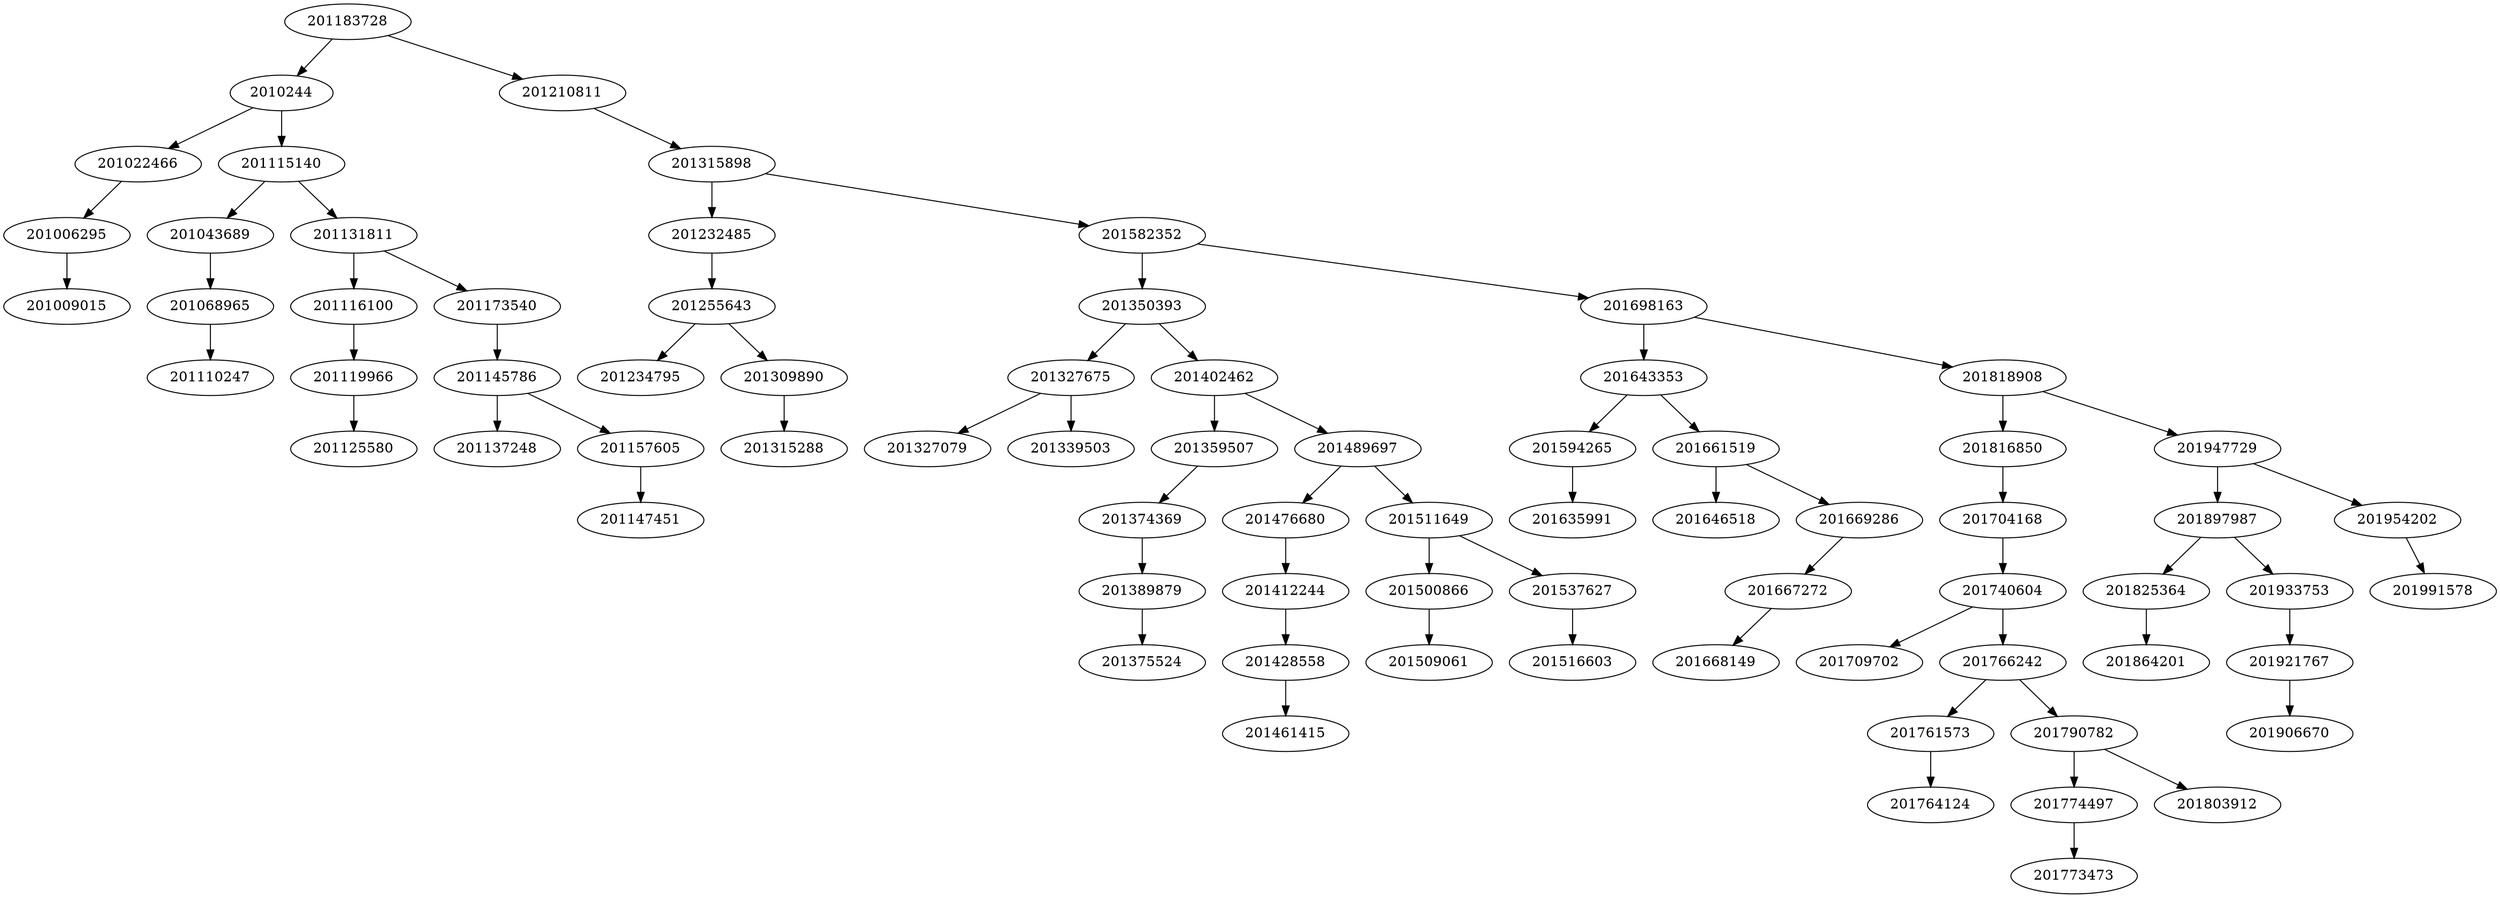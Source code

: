 digraph arbol {
n201183728[label= "201183728"];
n2010244[label= "2010244"];
n201022466[label= "201022466"];
n201006295[label= "201006295"];
n201009015[label= "201009015"];
n201115140[label= "201115140"];
n201043689[label= "201043689"];
n201068965[label= "201068965"];
n201110247[label= "201110247"];
n201131811[label= "201131811"];
n201116100[label= "201116100"];
n201119966[label= "201119966"];
n201125580[label= "201125580"];
n201173540[label= "201173540"];
n201145786[label= "201145786"];
n201137248[label= "201137248"];
n201157605[label= "201157605"];
n201147451[label= "201147451"];
n201210811[label= "201210811"];
n201315898[label= "201315898"];
n201232485[label= "201232485"];
n201255643[label= "201255643"];
n201234795[label= "201234795"];
n201309890[label= "201309890"];
n201315288[label= "201315288"];
n201582352[label= "201582352"];
n201350393[label= "201350393"];
n201327675[label= "201327675"];
n201327079[label= "201327079"];
n201339503[label= "201339503"];
n201402462[label= "201402462"];
n201359507[label= "201359507"];
n201374369[label= "201374369"];
n201389879[label= "201389879"];
n201375524[label= "201375524"];
n201489697[label= "201489697"];
n201476680[label= "201476680"];
n201412244[label= "201412244"];
n201428558[label= "201428558"];
n201461415[label= "201461415"];
n201511649[label= "201511649"];
n201500866[label= "201500866"];
n201509061[label= "201509061"];
n201537627[label= "201537627"];
n201516603[label= "201516603"];
n201698163[label= "201698163"];
n201643353[label= "201643353"];
n201594265[label= "201594265"];
n201635991[label= "201635991"];
n201661519[label= "201661519"];
n201646518[label= "201646518"];
n201669286[label= "201669286"];
n201667272[label= "201667272"];
n201668149[label= "201668149"];
n201818908[label= "201818908"];
n201816850[label= "201816850"];
n201704168[label= "201704168"];
n201740604[label= "201740604"];
n201709702[label= "201709702"];
n201766242[label= "201766242"];
n201761573[label= "201761573"];
n201764124[label= "201764124"];
n201790782[label= "201790782"];
n201774497[label= "201774497"];
n201773473[label= "201773473"];
n201803912[label= "201803912"];
n201947729[label= "201947729"];
n201897987[label= "201897987"];
n201825364[label= "201825364"];
n201864201[label= "201864201"];
n201933753[label= "201933753"];
n201921767[label= "201921767"];
n201906670[label= "201906670"];
n201954202[label= "201954202"];
n201991578[label= "201991578"];

n201183728 -> n2010244
n201183728 -> n201210811
n2010244 -> n201022466
n2010244 -> n201115140
n201022466 -> n201006295
n201006295 -> n201009015
n201115140 -> n201043689
n201115140 -> n201131811
n201043689 -> n201068965
n201068965 -> n201110247
n201131811 -> n201116100
n201131811 -> n201173540
n201116100 -> n201119966
n201119966 -> n201125580
n201173540 -> n201145786
n201145786 -> n201137248
n201145786 -> n201157605
n201157605 -> n201147451
n201210811 -> n201315898
n201315898 -> n201232485
n201315898 -> n201582352
n201232485 -> n201255643
n201255643 -> n201234795
n201255643 -> n201309890
n201309890 -> n201315288
n201582352 -> n201350393
n201582352 -> n201698163
n201350393 -> n201327675
n201350393 -> n201402462
n201327675 -> n201327079
n201327675 -> n201339503
n201402462 -> n201359507
n201402462 -> n201489697
n201359507 -> n201374369
n201374369 -> n201389879
n201389879 -> n201375524
n201489697 -> n201476680
n201489697 -> n201511649
n201476680 -> n201412244
n201412244 -> n201428558
n201428558 -> n201461415
n201511649 -> n201500866
n201511649 -> n201537627
n201500866 -> n201509061
n201537627 -> n201516603
n201698163 -> n201643353
n201698163 -> n201818908
n201643353 -> n201594265
n201643353 -> n201661519
n201594265 -> n201635991
n201661519 -> n201646518
n201661519 -> n201669286
n201669286 -> n201667272
n201667272 -> n201668149
n201818908 -> n201816850
n201818908 -> n201947729
n201816850 -> n201704168
n201704168 -> n201740604
n201740604 -> n201709702
n201740604 -> n201766242
n201766242 -> n201761573
n201766242 -> n201790782
n201761573 -> n201764124
n201790782 -> n201774497
n201790782 -> n201803912
n201774497 -> n201773473
n201947729 -> n201897987
n201947729 -> n201954202
n201897987 -> n201825364
n201897987 -> n201933753
n201825364 -> n201864201
n201933753 -> n201921767
n201921767 -> n201906670
n201954202 -> n201991578
}